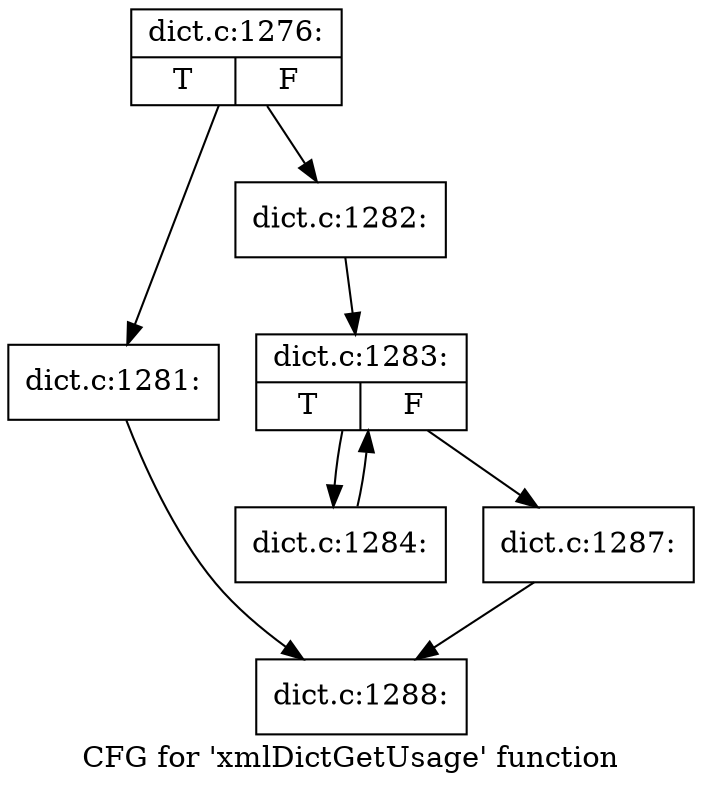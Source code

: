 digraph "CFG for 'xmlDictGetUsage' function" {
	label="CFG for 'xmlDictGetUsage' function";

	Node0x55a8bbb06320 [shape=record,label="{dict.c:1276:|{<s0>T|<s1>F}}"];
	Node0x55a8bbb06320 -> Node0x55a8bbb091e0;
	Node0x55a8bbb06320 -> Node0x55a8bbb09230;
	Node0x55a8bbb091e0 [shape=record,label="{dict.c:1281:}"];
	Node0x55a8bbb091e0 -> Node0x55a8bbb04980;
	Node0x55a8bbb09230 [shape=record,label="{dict.c:1282:}"];
	Node0x55a8bbb09230 -> Node0x55a8bbb09890;
	Node0x55a8bbb09890 [shape=record,label="{dict.c:1283:|{<s0>T|<s1>F}}"];
	Node0x55a8bbb09890 -> Node0x55a8bbb09c50;
	Node0x55a8bbb09890 -> Node0x55a8bbb09a70;
	Node0x55a8bbb09c50 [shape=record,label="{dict.c:1284:}"];
	Node0x55a8bbb09c50 -> Node0x55a8bbb09890;
	Node0x55a8bbb09a70 [shape=record,label="{dict.c:1287:}"];
	Node0x55a8bbb09a70 -> Node0x55a8bbb04980;
	Node0x55a8bbb04980 [shape=record,label="{dict.c:1288:}"];
}

